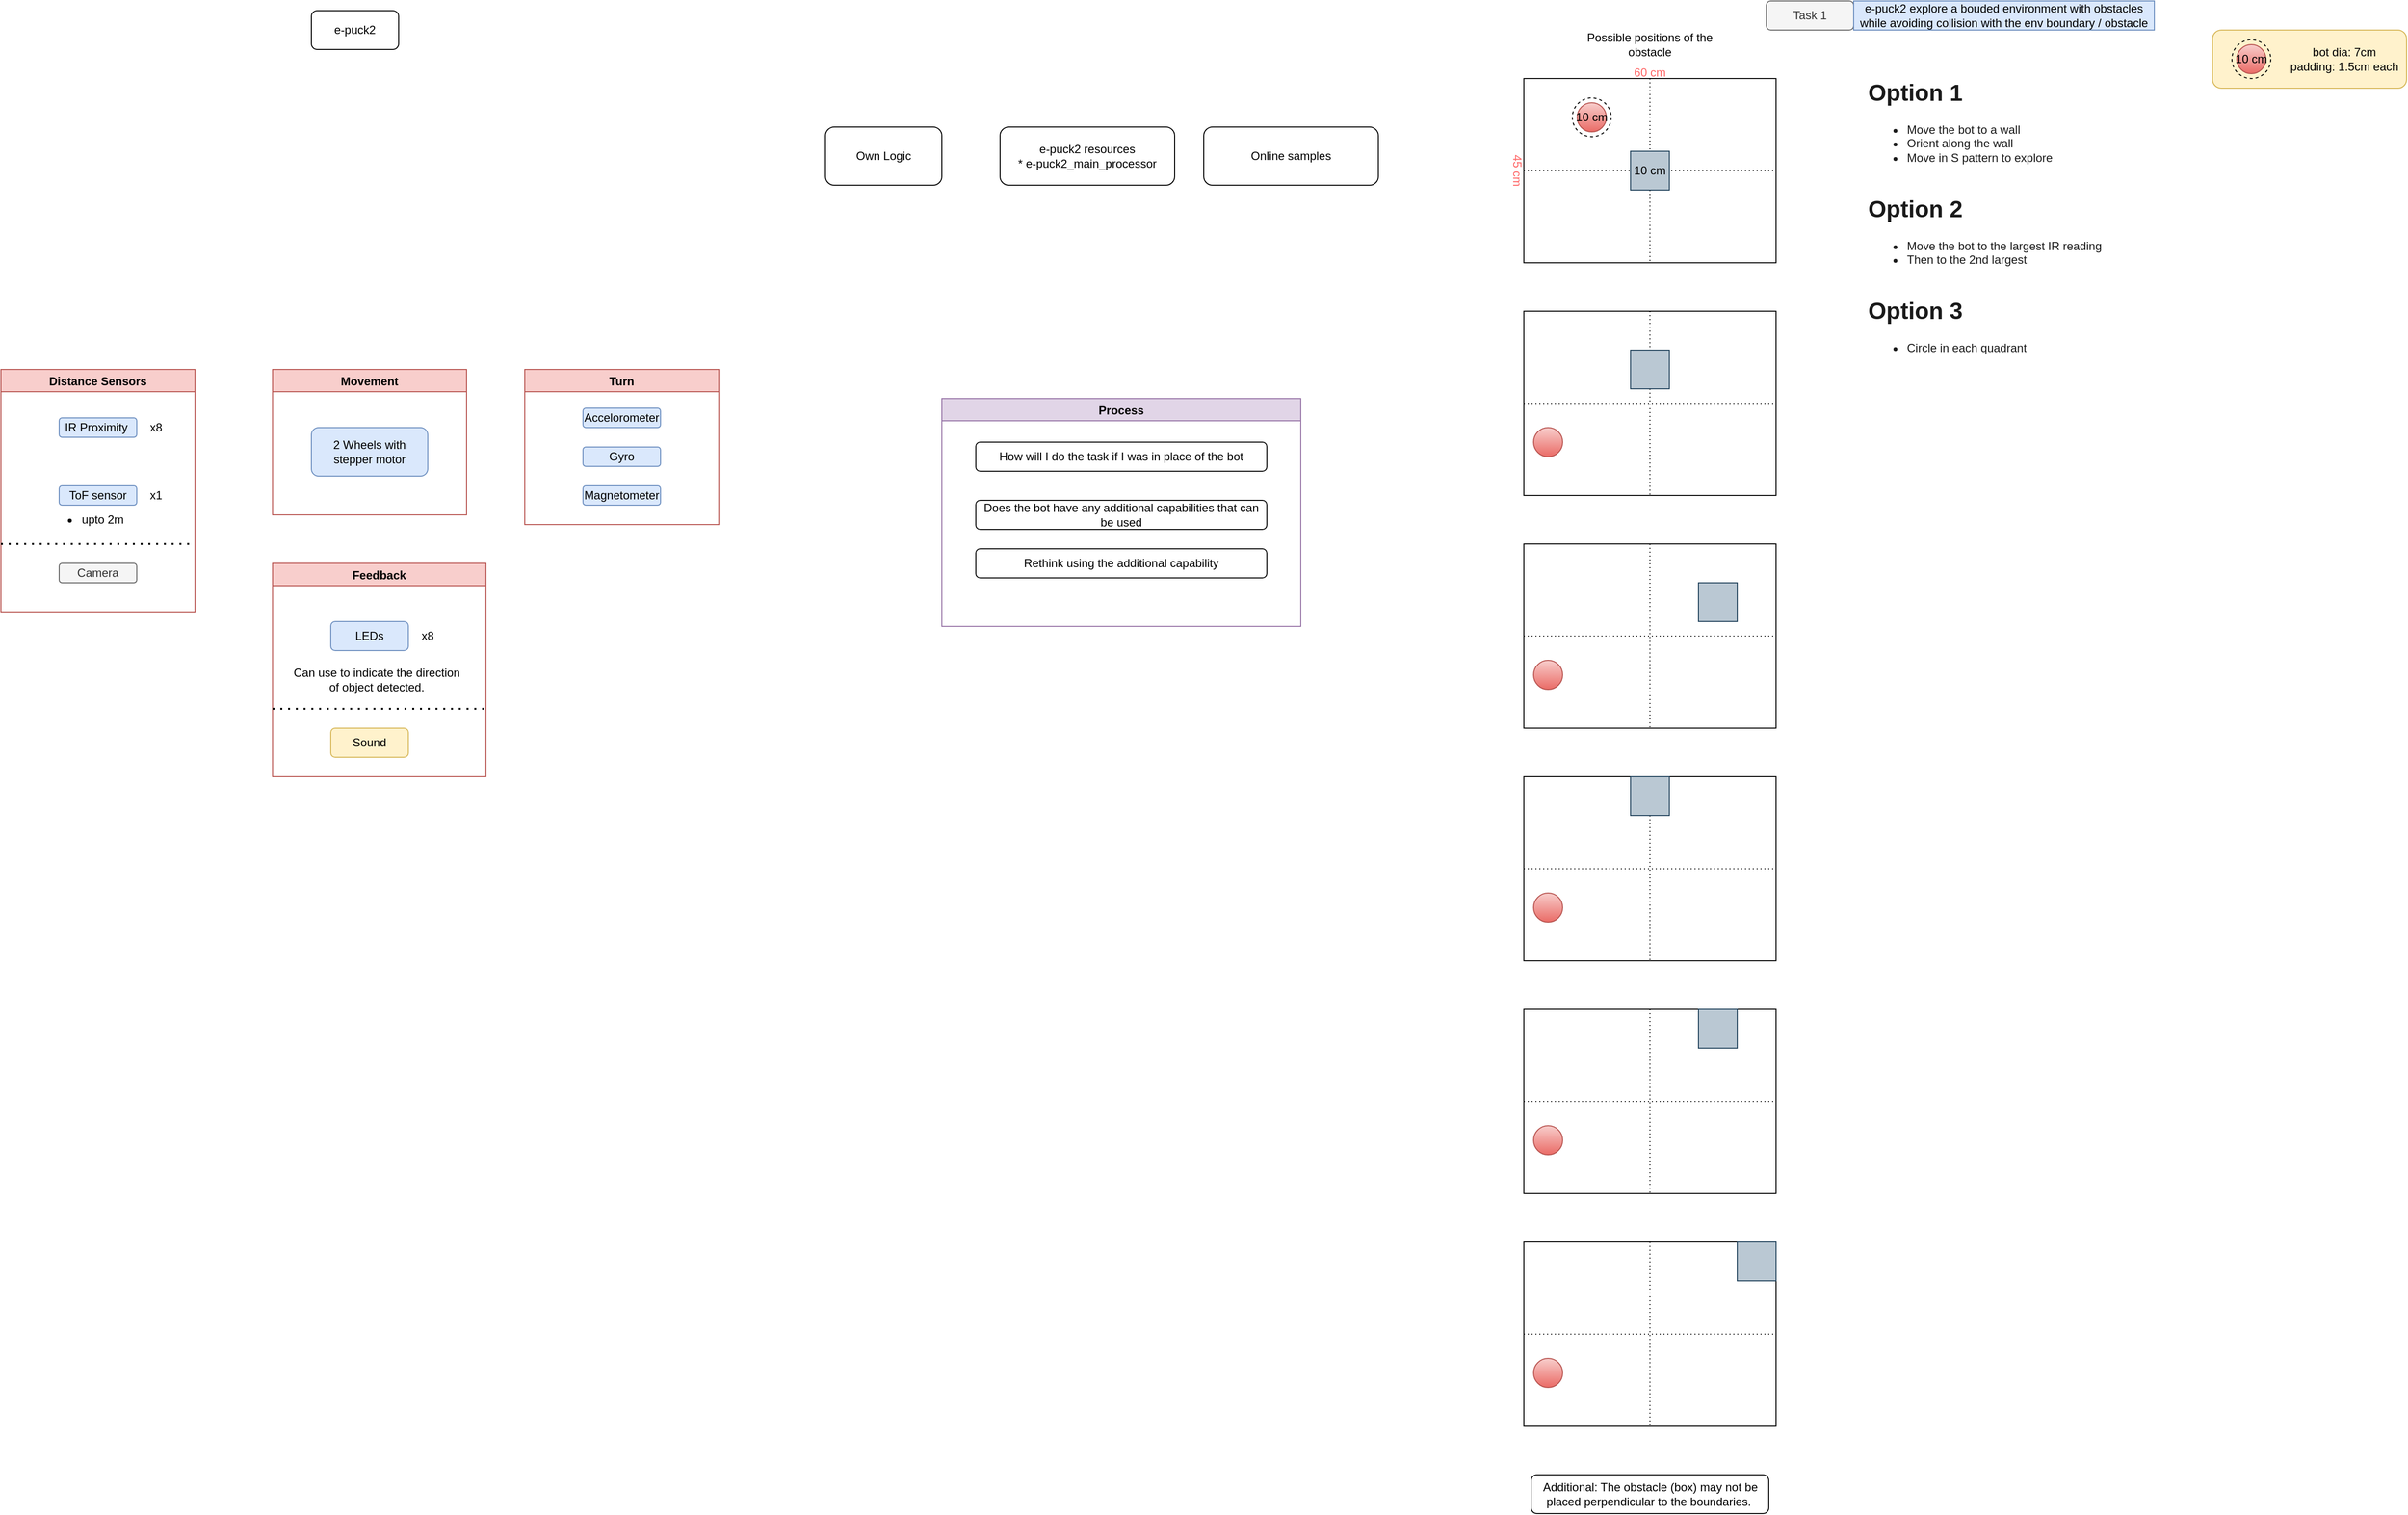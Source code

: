 <mxfile version="20.4.2" type="device"><diagram id="PTyyWyD4_x_JX4DyXT06" name="Page-1"><mxGraphModel dx="1117" dy="679" grid="1" gridSize="10" guides="1" tooltips="1" connect="1" arrows="1" fold="1" page="1" pageScale="1" pageWidth="850" pageHeight="1100" math="0" shadow="0"><root><mxCell id="0"/><mxCell id="1" parent="0"/><mxCell id="JFUuxxxnZHwM_42mH0KA-1" value="e-puck2" style="rounded=1;whiteSpace=wrap;html=1;" vertex="1" parent="1"><mxGeometry x="450" y="50" width="90" height="40" as="geometry"/></mxCell><mxCell id="JFUuxxxnZHwM_42mH0KA-2" value="" style="shape=image;verticalLabelPosition=bottom;labelBackgroundColor=default;verticalAlign=top;aspect=fixed;imageAspect=0;image=https://projects.gctronic.com/epuck2/wiki_images/e-puck2-features_small.png;" vertex="1" parent="1"><mxGeometry x="220" y="120" width="520" height="249" as="geometry"/></mxCell><mxCell id="JFUuxxxnZHwM_42mH0KA-3" value="Distance Sensors" style="swimlane;fillColor=#f8cecc;strokeColor=#b85450;" vertex="1" parent="1"><mxGeometry x="130" y="420" width="200" height="250" as="geometry"/></mxCell><mxCell id="JFUuxxxnZHwM_42mH0KA-4" value="IR Proximity&amp;nbsp;" style="rounded=1;whiteSpace=wrap;html=1;fillColor=#dae8fc;strokeColor=#6c8ebf;" vertex="1" parent="JFUuxxxnZHwM_42mH0KA-3"><mxGeometry x="60" y="50" width="80" height="20" as="geometry"/></mxCell><mxCell id="JFUuxxxnZHwM_42mH0KA-7" value="ToF sensor" style="rounded=1;whiteSpace=wrap;html=1;fillColor=#dae8fc;strokeColor=#6c8ebf;" vertex="1" parent="JFUuxxxnZHwM_42mH0KA-3"><mxGeometry x="60" y="120" width="80" height="20" as="geometry"/></mxCell><mxCell id="JFUuxxxnZHwM_42mH0KA-8" value="x8" style="text;html=1;strokeColor=none;fillColor=none;align=center;verticalAlign=middle;whiteSpace=wrap;rounded=0;" vertex="1" parent="JFUuxxxnZHwM_42mH0KA-3"><mxGeometry x="130" y="45" width="60" height="30" as="geometry"/></mxCell><mxCell id="JFUuxxxnZHwM_42mH0KA-13" value="x1" style="text;html=1;strokeColor=none;fillColor=none;align=center;verticalAlign=middle;whiteSpace=wrap;rounded=0;" vertex="1" parent="JFUuxxxnZHwM_42mH0KA-3"><mxGeometry x="130" y="115" width="60" height="30" as="geometry"/></mxCell><mxCell id="JFUuxxxnZHwM_42mH0KA-14" value="&lt;ul&gt;&lt;li&gt;upto 2m&lt;/li&gt;&lt;/ul&gt;" style="text;html=1;strokeColor=none;fillColor=none;align=center;verticalAlign=middle;whiteSpace=wrap;rounded=0;" vertex="1" parent="JFUuxxxnZHwM_42mH0KA-3"><mxGeometry x="30" y="140" width="110" height="30" as="geometry"/></mxCell><mxCell id="JFUuxxxnZHwM_42mH0KA-19" value="Camera" style="rounded=1;whiteSpace=wrap;html=1;fillColor=#f5f5f5;strokeColor=#666666;fontColor=#333333;" vertex="1" parent="JFUuxxxnZHwM_42mH0KA-3"><mxGeometry x="60" y="200" width="80" height="20" as="geometry"/></mxCell><mxCell id="JFUuxxxnZHwM_42mH0KA-27" value="" style="endArrow=none;dashed=1;html=1;dashPattern=1 3;strokeWidth=2;rounded=0;" edge="1" parent="JFUuxxxnZHwM_42mH0KA-3"><mxGeometry width="50" height="50" relative="1" as="geometry"><mxPoint y="180" as="sourcePoint"/><mxPoint x="200" y="180" as="targetPoint"/></mxGeometry></mxCell><mxCell id="JFUuxxxnZHwM_42mH0KA-15" value="Own Logic" style="rounded=1;whiteSpace=wrap;html=1;" vertex="1" parent="1"><mxGeometry x="980" y="170" width="120" height="60" as="geometry"/></mxCell><mxCell id="JFUuxxxnZHwM_42mH0KA-16" value="e-puck2 resources&lt;br&gt;* e-puck2_main_processor&lt;br&gt;" style="rounded=1;whiteSpace=wrap;html=1;" vertex="1" parent="1"><mxGeometry x="1160" y="170" width="180" height="60" as="geometry"/></mxCell><mxCell id="JFUuxxxnZHwM_42mH0KA-17" value="Online samples" style="rounded=1;whiteSpace=wrap;html=1;" vertex="1" parent="1"><mxGeometry x="1370" y="170" width="180" height="60" as="geometry"/></mxCell><mxCell id="JFUuxxxnZHwM_42mH0KA-18" value="Movement" style="swimlane;fillColor=#f8cecc;strokeColor=#b85450;" vertex="1" parent="1"><mxGeometry x="410" y="420" width="200" height="150" as="geometry"/></mxCell><mxCell id="JFUuxxxnZHwM_42mH0KA-20" value="2 Wheels with stepper motor" style="rounded=1;whiteSpace=wrap;html=1;fillColor=#dae8fc;strokeColor=#6c8ebf;" vertex="1" parent="JFUuxxxnZHwM_42mH0KA-18"><mxGeometry x="40" y="60" width="120" height="50" as="geometry"/></mxCell><mxCell id="JFUuxxxnZHwM_42mH0KA-21" value="Feedback" style="swimlane;fillColor=#f8cecc;strokeColor=#b85450;" vertex="1" parent="1"><mxGeometry x="410" y="620" width="220" height="220" as="geometry"/></mxCell><mxCell id="JFUuxxxnZHwM_42mH0KA-22" value="LEDs" style="rounded=1;whiteSpace=wrap;html=1;fillColor=#dae8fc;strokeColor=#6c8ebf;" vertex="1" parent="JFUuxxxnZHwM_42mH0KA-21"><mxGeometry x="60" y="60" width="80" height="30" as="geometry"/></mxCell><mxCell id="JFUuxxxnZHwM_42mH0KA-23" value="x8" style="text;html=1;strokeColor=none;fillColor=none;align=center;verticalAlign=middle;whiteSpace=wrap;rounded=0;" vertex="1" parent="JFUuxxxnZHwM_42mH0KA-21"><mxGeometry x="130" y="60" width="60" height="30" as="geometry"/></mxCell><mxCell id="JFUuxxxnZHwM_42mH0KA-24" value="Can use to indicate the direction of object detected." style="text;html=1;strokeColor=none;fillColor=none;align=center;verticalAlign=middle;whiteSpace=wrap;rounded=0;" vertex="1" parent="JFUuxxxnZHwM_42mH0KA-21"><mxGeometry x="15" y="100" width="185" height="40" as="geometry"/></mxCell><mxCell id="JFUuxxxnZHwM_42mH0KA-25" value="Sound" style="rounded=1;whiteSpace=wrap;html=1;fillColor=#fff2cc;strokeColor=#d6b656;" vertex="1" parent="JFUuxxxnZHwM_42mH0KA-21"><mxGeometry x="60" y="170" width="80" height="30" as="geometry"/></mxCell><mxCell id="JFUuxxxnZHwM_42mH0KA-26" value="" style="endArrow=none;dashed=1;html=1;dashPattern=1 3;strokeWidth=2;rounded=0;" edge="1" parent="1"><mxGeometry width="50" height="50" relative="1" as="geometry"><mxPoint x="410" y="770" as="sourcePoint"/><mxPoint x="630" y="770" as="targetPoint"/></mxGeometry></mxCell><mxCell id="JFUuxxxnZHwM_42mH0KA-28" value="Process" style="swimlane;fillColor=#e1d5e7;strokeColor=#9673a6;" vertex="1" parent="1"><mxGeometry x="1100" y="450" width="370" height="235" as="geometry"/></mxCell><mxCell id="JFUuxxxnZHwM_42mH0KA-29" value="How will I do the task if I was in place of the bot" style="rounded=1;whiteSpace=wrap;html=1;" vertex="1" parent="JFUuxxxnZHwM_42mH0KA-28"><mxGeometry x="35" y="45" width="300" height="30" as="geometry"/></mxCell><mxCell id="JFUuxxxnZHwM_42mH0KA-30" value="Does the bot have any additional capabilities that can be used" style="rounded=1;whiteSpace=wrap;html=1;" vertex="1" parent="JFUuxxxnZHwM_42mH0KA-28"><mxGeometry x="35" y="105" width="300" height="30" as="geometry"/></mxCell><mxCell id="JFUuxxxnZHwM_42mH0KA-31" value="Rethink using the additional capability" style="rounded=1;whiteSpace=wrap;html=1;" vertex="1" parent="JFUuxxxnZHwM_42mH0KA-28"><mxGeometry x="35" y="155" width="300" height="30" as="geometry"/></mxCell><mxCell id="JFUuxxxnZHwM_42mH0KA-32" value="Task 1" style="rounded=1;whiteSpace=wrap;html=1;fillColor=#f5f5f5;fontColor=#333333;strokeColor=#666666;" vertex="1" parent="1"><mxGeometry x="1950" y="40" width="90" height="30" as="geometry"/></mxCell><mxCell id="JFUuxxxnZHwM_42mH0KA-33" value="e-puck2 explore a bouded environment with obstacles while avoiding collision with the env boundary / obstacle" style="text;html=1;strokeColor=#6c8ebf;fillColor=#dae8fc;align=center;verticalAlign=middle;whiteSpace=wrap;rounded=0;" vertex="1" parent="1"><mxGeometry x="2040" y="40" width="310" height="30" as="geometry"/></mxCell><mxCell id="JFUuxxxnZHwM_42mH0KA-35" value="" style="rounded=0;whiteSpace=wrap;html=1;fillColor=none;" vertex="1" parent="1"><mxGeometry x="1700" y="120" width="260" height="190" as="geometry"/></mxCell><mxCell id="JFUuxxxnZHwM_42mH0KA-45" value="" style="endArrow=none;dashed=1;html=1;dashPattern=1 3;strokeWidth=1;rounded=0;exitX=0;exitY=0.5;exitDx=0;exitDy=0;entryX=1;entryY=0.5;entryDx=0;entryDy=0;" edge="1" parent="1" source="JFUuxxxnZHwM_42mH0KA-35" target="JFUuxxxnZHwM_42mH0KA-35"><mxGeometry width="50" height="50" relative="1" as="geometry"><mxPoint x="1990" y="240" as="sourcePoint"/><mxPoint x="2040" y="190" as="targetPoint"/></mxGeometry></mxCell><mxCell id="JFUuxxxnZHwM_42mH0KA-46" value="" style="endArrow=none;dashed=1;html=1;dashPattern=1 3;strokeWidth=1;rounded=0;exitX=0.5;exitY=0;exitDx=0;exitDy=0;startArrow=none;" edge="1" parent="1" source="JFUuxxxnZHwM_42mH0KA-38"><mxGeometry width="50" height="50" relative="1" as="geometry"><mxPoint x="1710" y="225" as="sourcePoint"/><mxPoint x="1830" y="310" as="targetPoint"/></mxGeometry></mxCell><mxCell id="JFUuxxxnZHwM_42mH0KA-38" value="10 cm" style="rounded=0;whiteSpace=wrap;html=1;fillColor=#bac8d3;strokeColor=#23445d;" vertex="1" parent="1"><mxGeometry x="1810" y="195" width="40" height="40" as="geometry"/></mxCell><mxCell id="JFUuxxxnZHwM_42mH0KA-47" value="" style="endArrow=none;dashed=1;html=1;dashPattern=1 3;strokeWidth=1;rounded=0;exitX=0.5;exitY=0;exitDx=0;exitDy=0;" edge="1" parent="1" source="JFUuxxxnZHwM_42mH0KA-35" target="JFUuxxxnZHwM_42mH0KA-38"><mxGeometry width="50" height="50" relative="1" as="geometry"><mxPoint x="1830" y="120" as="sourcePoint"/><mxPoint x="1830" y="320" as="targetPoint"/></mxGeometry></mxCell><mxCell id="JFUuxxxnZHwM_42mH0KA-48" value="" style="rounded=0;whiteSpace=wrap;html=1;fillColor=none;" vertex="1" parent="1"><mxGeometry x="1700" y="360" width="260" height="190" as="geometry"/></mxCell><mxCell id="JFUuxxxnZHwM_42mH0KA-49" value="" style="ellipse;whiteSpace=wrap;html=1;aspect=fixed;fillColor=#f8cecc;gradientColor=#ea6b66;strokeColor=#b85450;" vertex="1" parent="1"><mxGeometry x="1710" y="480" width="30" height="30" as="geometry"/></mxCell><mxCell id="JFUuxxxnZHwM_42mH0KA-50" value="" style="endArrow=none;dashed=1;html=1;dashPattern=1 3;strokeWidth=1;rounded=0;exitX=0;exitY=0.5;exitDx=0;exitDy=0;entryX=1;entryY=0.5;entryDx=0;entryDy=0;" edge="1" parent="1" source="JFUuxxxnZHwM_42mH0KA-48" target="JFUuxxxnZHwM_42mH0KA-48"><mxGeometry width="50" height="50" relative="1" as="geometry"><mxPoint x="1990" y="490" as="sourcePoint"/><mxPoint x="2040" y="440" as="targetPoint"/></mxGeometry></mxCell><mxCell id="JFUuxxxnZHwM_42mH0KA-51" value="" style="endArrow=none;dashed=1;html=1;dashPattern=1 3;strokeWidth=1;rounded=0;exitX=0.5;exitY=0;exitDx=0;exitDy=0;startArrow=none;" edge="1" parent="1" source="JFUuxxxnZHwM_42mH0KA-48"><mxGeometry width="50" height="50" relative="1" as="geometry"><mxPoint x="1710" y="475" as="sourcePoint"/><mxPoint x="1830" y="550" as="targetPoint"/></mxGeometry></mxCell><mxCell id="JFUuxxxnZHwM_42mH0KA-52" value="" style="rounded=0;whiteSpace=wrap;html=1;fillColor=#bac8d3;strokeColor=#23445d;" vertex="1" parent="1"><mxGeometry x="1810" y="400" width="40" height="40" as="geometry"/></mxCell><mxCell id="JFUuxxxnZHwM_42mH0KA-61" value="" style="rounded=0;whiteSpace=wrap;html=1;fillColor=none;" vertex="1" parent="1"><mxGeometry x="1700" y="600" width="260" height="190" as="geometry"/></mxCell><mxCell id="JFUuxxxnZHwM_42mH0KA-62" value="" style="ellipse;whiteSpace=wrap;html=1;aspect=fixed;fillColor=#f8cecc;gradientColor=#ea6b66;strokeColor=#b85450;" vertex="1" parent="1"><mxGeometry x="1710" y="720" width="30" height="30" as="geometry"/></mxCell><mxCell id="JFUuxxxnZHwM_42mH0KA-63" value="" style="endArrow=none;dashed=1;html=1;dashPattern=1 3;strokeWidth=1;rounded=0;exitX=0;exitY=0.5;exitDx=0;exitDy=0;entryX=1;entryY=0.5;entryDx=0;entryDy=0;" edge="1" parent="1" source="JFUuxxxnZHwM_42mH0KA-61" target="JFUuxxxnZHwM_42mH0KA-61"><mxGeometry width="50" height="50" relative="1" as="geometry"><mxPoint x="1990" y="730" as="sourcePoint"/><mxPoint x="2040" y="680" as="targetPoint"/></mxGeometry></mxCell><mxCell id="JFUuxxxnZHwM_42mH0KA-64" value="" style="endArrow=none;dashed=1;html=1;dashPattern=1 3;strokeWidth=1;rounded=0;exitX=0.5;exitY=0;exitDx=0;exitDy=0;startArrow=none;" edge="1" parent="1" source="JFUuxxxnZHwM_42mH0KA-61"><mxGeometry width="50" height="50" relative="1" as="geometry"><mxPoint x="1710" y="715" as="sourcePoint"/><mxPoint x="1830" y="790" as="targetPoint"/></mxGeometry></mxCell><mxCell id="JFUuxxxnZHwM_42mH0KA-65" value="" style="rounded=0;whiteSpace=wrap;html=1;fillColor=#bac8d3;strokeColor=#23445d;" vertex="1" parent="1"><mxGeometry x="1880" y="640" width="40" height="40" as="geometry"/></mxCell><mxCell id="JFUuxxxnZHwM_42mH0KA-66" value="" style="rounded=0;whiteSpace=wrap;html=1;fillColor=none;" vertex="1" parent="1"><mxGeometry x="1700" y="840" width="260" height="190" as="geometry"/></mxCell><mxCell id="JFUuxxxnZHwM_42mH0KA-67" value="" style="ellipse;whiteSpace=wrap;html=1;aspect=fixed;fillColor=#f8cecc;gradientColor=#ea6b66;strokeColor=#b85450;" vertex="1" parent="1"><mxGeometry x="1710" y="960" width="30" height="30" as="geometry"/></mxCell><mxCell id="JFUuxxxnZHwM_42mH0KA-68" value="" style="endArrow=none;dashed=1;html=1;dashPattern=1 3;strokeWidth=1;rounded=0;exitX=0;exitY=0.5;exitDx=0;exitDy=0;entryX=1;entryY=0.5;entryDx=0;entryDy=0;" edge="1" parent="1" source="JFUuxxxnZHwM_42mH0KA-66" target="JFUuxxxnZHwM_42mH0KA-66"><mxGeometry width="50" height="50" relative="1" as="geometry"><mxPoint x="1990" y="970" as="sourcePoint"/><mxPoint x="2040" y="920" as="targetPoint"/></mxGeometry></mxCell><mxCell id="JFUuxxxnZHwM_42mH0KA-69" value="" style="endArrow=none;dashed=1;html=1;dashPattern=1 3;strokeWidth=1;rounded=0;exitX=0.5;exitY=0;exitDx=0;exitDy=0;startArrow=none;" edge="1" parent="1" source="JFUuxxxnZHwM_42mH0KA-70"><mxGeometry width="50" height="50" relative="1" as="geometry"><mxPoint x="1710" y="955" as="sourcePoint"/><mxPoint x="1830" y="1030" as="targetPoint"/></mxGeometry></mxCell><mxCell id="JFUuxxxnZHwM_42mH0KA-70" value="" style="rounded=0;whiteSpace=wrap;html=1;fillColor=#bac8d3;strokeColor=#23445d;" vertex="1" parent="1"><mxGeometry x="1810" y="840" width="40" height="40" as="geometry"/></mxCell><mxCell id="JFUuxxxnZHwM_42mH0KA-71" value="" style="endArrow=none;dashed=1;html=1;dashPattern=1 3;strokeWidth=1;rounded=0;exitX=0.5;exitY=0;exitDx=0;exitDy=0;startArrow=none;" edge="1" parent="1" source="JFUuxxxnZHwM_42mH0KA-66" target="JFUuxxxnZHwM_42mH0KA-70"><mxGeometry width="50" height="50" relative="1" as="geometry"><mxPoint x="1830" y="840" as="sourcePoint"/><mxPoint x="1830" y="1030" as="targetPoint"/></mxGeometry></mxCell><mxCell id="JFUuxxxnZHwM_42mH0KA-72" value="Possible positions of the obstacle" style="text;html=1;strokeColor=none;fillColor=none;align=center;verticalAlign=middle;whiteSpace=wrap;rounded=0;" vertex="1" parent="1"><mxGeometry x="1750" y="70" width="160" height="30" as="geometry"/></mxCell><mxCell id="JFUuxxxnZHwM_42mH0KA-79" value="" style="rounded=0;whiteSpace=wrap;html=1;fillColor=none;" vertex="1" parent="1"><mxGeometry x="1700" y="1080" width="260" height="190" as="geometry"/></mxCell><mxCell id="JFUuxxxnZHwM_42mH0KA-80" value="" style="ellipse;whiteSpace=wrap;html=1;aspect=fixed;fillColor=#f8cecc;gradientColor=#ea6b66;strokeColor=#b85450;" vertex="1" parent="1"><mxGeometry x="1710" y="1200" width="30" height="30" as="geometry"/></mxCell><mxCell id="JFUuxxxnZHwM_42mH0KA-81" value="" style="endArrow=none;dashed=1;html=1;dashPattern=1 3;strokeWidth=1;rounded=0;exitX=0;exitY=0.5;exitDx=0;exitDy=0;entryX=1;entryY=0.5;entryDx=0;entryDy=0;" edge="1" parent="1" source="JFUuxxxnZHwM_42mH0KA-79" target="JFUuxxxnZHwM_42mH0KA-79"><mxGeometry width="50" height="50" relative="1" as="geometry"><mxPoint x="1990" y="1210" as="sourcePoint"/><mxPoint x="2040" y="1160" as="targetPoint"/></mxGeometry></mxCell><mxCell id="JFUuxxxnZHwM_42mH0KA-82" value="" style="endArrow=none;dashed=1;html=1;dashPattern=1 3;strokeWidth=1;rounded=0;exitX=0.5;exitY=0;exitDx=0;exitDy=0;startArrow=none;" edge="1" parent="1" source="JFUuxxxnZHwM_42mH0KA-79"><mxGeometry width="50" height="50" relative="1" as="geometry"><mxPoint x="1710" y="1195" as="sourcePoint"/><mxPoint x="1830" y="1270" as="targetPoint"/></mxGeometry></mxCell><mxCell id="JFUuxxxnZHwM_42mH0KA-83" value="" style="rounded=0;whiteSpace=wrap;html=1;fillColor=#bac8d3;strokeColor=#23445d;" vertex="1" parent="1"><mxGeometry x="1880" y="1080" width="40" height="40" as="geometry"/></mxCell><mxCell id="JFUuxxxnZHwM_42mH0KA-84" value="" style="rounded=0;whiteSpace=wrap;html=1;fillColor=none;" vertex="1" parent="1"><mxGeometry x="1700" y="1320" width="260" height="190" as="geometry"/></mxCell><mxCell id="JFUuxxxnZHwM_42mH0KA-85" value="" style="ellipse;whiteSpace=wrap;html=1;aspect=fixed;fillColor=#f8cecc;gradientColor=#ea6b66;strokeColor=#b85450;" vertex="1" parent="1"><mxGeometry x="1710" y="1440" width="30" height="30" as="geometry"/></mxCell><mxCell id="JFUuxxxnZHwM_42mH0KA-86" value="" style="endArrow=none;dashed=1;html=1;dashPattern=1 3;strokeWidth=1;rounded=0;exitX=0;exitY=0.5;exitDx=0;exitDy=0;entryX=1;entryY=0.5;entryDx=0;entryDy=0;" edge="1" parent="1" source="JFUuxxxnZHwM_42mH0KA-84" target="JFUuxxxnZHwM_42mH0KA-84"><mxGeometry width="50" height="50" relative="1" as="geometry"><mxPoint x="1990" y="1450" as="sourcePoint"/><mxPoint x="2040" y="1400" as="targetPoint"/></mxGeometry></mxCell><mxCell id="JFUuxxxnZHwM_42mH0KA-87" value="" style="endArrow=none;dashed=1;html=1;dashPattern=1 3;strokeWidth=1;rounded=0;exitX=0.5;exitY=0;exitDx=0;exitDy=0;startArrow=none;" edge="1" parent="1" source="JFUuxxxnZHwM_42mH0KA-84"><mxGeometry width="50" height="50" relative="1" as="geometry"><mxPoint x="1710" y="1435" as="sourcePoint"/><mxPoint x="1830" y="1510" as="targetPoint"/></mxGeometry></mxCell><mxCell id="JFUuxxxnZHwM_42mH0KA-88" value="" style="rounded=0;whiteSpace=wrap;html=1;fillColor=#bac8d3;strokeColor=#23445d;" vertex="1" parent="1"><mxGeometry x="1920" y="1320" width="40" height="40" as="geometry"/></mxCell><mxCell id="JFUuxxxnZHwM_42mH0KA-89" value="Additional: The obstacle (box) may not be placed perpendicular to the boundaries.&amp;nbsp;" style="rounded=1;whiteSpace=wrap;html=1;" vertex="1" parent="1"><mxGeometry x="1707.5" y="1560" width="245" height="40" as="geometry"/></mxCell><mxCell id="JFUuxxxnZHwM_42mH0KA-91" value="Turn" style="swimlane;fillColor=#f8cecc;strokeColor=#b85450;" vertex="1" parent="1"><mxGeometry x="670" y="420" width="200" height="160" as="geometry"/></mxCell><mxCell id="JFUuxxxnZHwM_42mH0KA-90" value="Accelorometer" style="rounded=1;whiteSpace=wrap;html=1;fillColor=#dae8fc;strokeColor=#6c8ebf;" vertex="1" parent="JFUuxxxnZHwM_42mH0KA-91"><mxGeometry x="60" y="40" width="80" height="20" as="geometry"/></mxCell><mxCell id="JFUuxxxnZHwM_42mH0KA-98" value="Magnetometer" style="rounded=1;whiteSpace=wrap;html=1;fillColor=#dae8fc;strokeColor=#6c8ebf;" vertex="1" parent="JFUuxxxnZHwM_42mH0KA-91"><mxGeometry x="60" y="120" width="80" height="20" as="geometry"/></mxCell><mxCell id="JFUuxxxnZHwM_42mH0KA-97" value="Gyro" style="rounded=1;whiteSpace=wrap;html=1;fillColor=#dae8fc;strokeColor=#6c8ebf;" vertex="1" parent="JFUuxxxnZHwM_42mH0KA-91"><mxGeometry x="60" y="80" width="80" height="20" as="geometry"/></mxCell><mxCell id="JFUuxxxnZHwM_42mH0KA-103" value="" style="group" vertex="1" connectable="0" parent="1"><mxGeometry x="1750" y="140" width="40" height="40" as="geometry"/></mxCell><mxCell id="JFUuxxxnZHwM_42mH0KA-36" value="" style="ellipse;whiteSpace=wrap;html=1;aspect=fixed;fillColor=#f8cecc;gradientColor=#ea6b66;strokeColor=#b85450;" vertex="1" parent="JFUuxxxnZHwM_42mH0KA-103"><mxGeometry x="5" y="5" width="30" height="30" as="geometry"/></mxCell><mxCell id="JFUuxxxnZHwM_42mH0KA-100" value="10 cm" style="ellipse;whiteSpace=wrap;html=1;aspect=fixed;dashed=1;fillColor=none;" vertex="1" parent="JFUuxxxnZHwM_42mH0KA-103"><mxGeometry width="40" height="40" as="geometry"/></mxCell><mxCell id="JFUuxxxnZHwM_42mH0KA-104" value="" style="group" vertex="1" connectable="0" parent="1"><mxGeometry x="2430" y="80" width="180" height="50" as="geometry"/></mxCell><mxCell id="JFUuxxxnZHwM_42mH0KA-108" value="" style="rounded=1;whiteSpace=wrap;html=1;fillColor=#fff2cc;strokeColor=#d6b656;" vertex="1" parent="JFUuxxxnZHwM_42mH0KA-104"><mxGeometry x="-20" y="-10" width="200" height="60" as="geometry"/></mxCell><mxCell id="JFUuxxxnZHwM_42mH0KA-105" value="" style="ellipse;whiteSpace=wrap;html=1;aspect=fixed;fillColor=#f8cecc;gradientColor=#ea6b66;strokeColor=#b85450;" vertex="1" parent="JFUuxxxnZHwM_42mH0KA-104"><mxGeometry x="5" y="5" width="30" height="30" as="geometry"/></mxCell><mxCell id="JFUuxxxnZHwM_42mH0KA-106" value="10 cm" style="ellipse;whiteSpace=wrap;html=1;aspect=fixed;dashed=1;fillColor=none;" vertex="1" parent="JFUuxxxnZHwM_42mH0KA-104"><mxGeometry width="40" height="40" as="geometry"/></mxCell><mxCell id="JFUuxxxnZHwM_42mH0KA-107" value="bot dia: 7cm&lt;br&gt;padding: 1.5cm each" style="text;html=1;strokeColor=none;fillColor=none;align=center;verticalAlign=middle;whiteSpace=wrap;rounded=0;dashed=1;" vertex="1" parent="1"><mxGeometry x="2482" y="85" width="128" height="30" as="geometry"/></mxCell><mxCell id="JFUuxxxnZHwM_42mH0KA-109" value="&lt;font color=&quot;#ff6666&quot;&gt;60 cm&lt;/font&gt;" style="text;html=1;strokeColor=none;fillColor=none;align=center;verticalAlign=middle;whiteSpace=wrap;rounded=0;" vertex="1" parent="1"><mxGeometry x="1805" y="104" width="50" height="20" as="geometry"/></mxCell><mxCell id="JFUuxxxnZHwM_42mH0KA-110" value="&lt;font color=&quot;#ff6666&quot;&gt;45 cm&lt;/font&gt;" style="text;html=1;strokeColor=none;fillColor=none;align=center;verticalAlign=middle;whiteSpace=wrap;rounded=0;rotation=90;" vertex="1" parent="1"><mxGeometry x="1668" y="205" width="50" height="20" as="geometry"/></mxCell><mxCell id="JFUuxxxnZHwM_42mH0KA-113" value="&lt;h1&gt;Option 1&lt;/h1&gt;&lt;p&gt;&lt;/p&gt;&lt;ul&gt;&lt;li&gt;Move the bot to a wall&lt;/li&gt;&lt;li&gt;Orient along the wall&lt;/li&gt;&lt;li&gt;Move in S pattern to explore&lt;/li&gt;&lt;/ul&gt;&lt;p&gt;&lt;/p&gt;" style="text;html=1;strokeColor=none;fillColor=none;spacing=5;spacingTop=-20;whiteSpace=wrap;overflow=hidden;rounded=0;fontColor=#1A1A1A;" vertex="1" parent="1"><mxGeometry x="2050" y="115" width="230" height="120" as="geometry"/></mxCell><mxCell id="JFUuxxxnZHwM_42mH0KA-114" value="&lt;h1&gt;Option 2&lt;/h1&gt;&lt;p&gt;&lt;/p&gt;&lt;ul&gt;&lt;li&gt;Move the bot to the largest IR reading&lt;br&gt;&lt;/li&gt;&lt;li&gt;Then to the 2nd largest&lt;/li&gt;&lt;/ul&gt;&lt;p&gt;&lt;/p&gt;" style="text;html=1;strokeColor=none;fillColor=none;spacing=5;spacingTop=-20;whiteSpace=wrap;overflow=hidden;rounded=0;fontColor=#1A1A1A;" vertex="1" parent="1"><mxGeometry x="2050" y="235" width="280" height="95" as="geometry"/></mxCell><mxCell id="JFUuxxxnZHwM_42mH0KA-115" value="&lt;h1&gt;Option 3&lt;/h1&gt;&lt;p&gt;&lt;/p&gt;&lt;ul&gt;&lt;li&gt;&lt;span style=&quot;background-color: initial;&quot;&gt;Circle in each quadrant&lt;/span&gt;&lt;br&gt;&lt;/li&gt;&lt;/ul&gt;&lt;p&gt;&lt;/p&gt;" style="text;html=1;strokeColor=none;fillColor=none;spacing=5;spacingTop=-20;whiteSpace=wrap;overflow=hidden;rounded=0;fontColor=#1A1A1A;" vertex="1" parent="1"><mxGeometry x="2050" y="340" width="280" height="80" as="geometry"/></mxCell></root></mxGraphModel></diagram></mxfile>